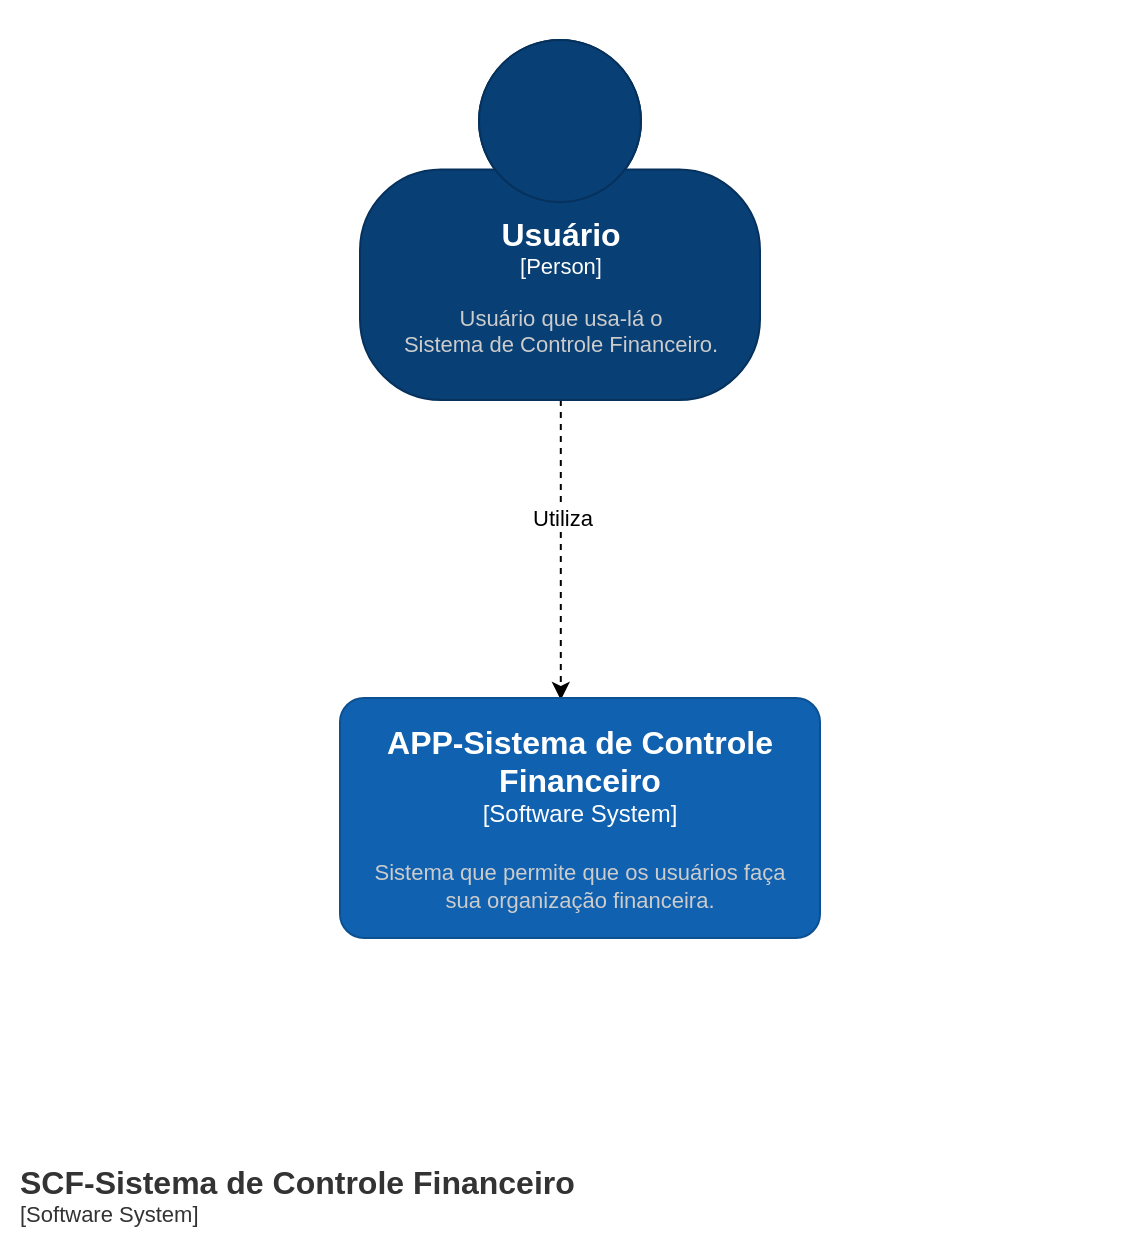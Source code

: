 <mxfile version="20.2.3" type="github" pages="2">
  <diagram id="wX6opSMDdoJ_hwt-J5mU" name="Diagrama de Contexto">
    <mxGraphModel dx="4152" dy="1924" grid="0" gridSize="10" guides="1" tooltips="1" connect="1" arrows="1" fold="1" page="1" pageScale="1" pageWidth="583" pageHeight="827" math="0" shadow="0">
      <root>
        <mxCell id="0" />
        <mxCell id="1" parent="0" />
        <mxCell id="WzA17IrWNs6wDD1nkk7h-5" style="edgeStyle=orthogonalEdgeStyle;rounded=0;orthogonalLoop=1;jettySize=auto;html=1;entryX=0.46;entryY=0.008;entryDx=0;entryDy=0;entryPerimeter=0;fontColor=#FFFFFF;dashed=1;" parent="1" source="WzA17IrWNs6wDD1nkk7h-3" target="WzA17IrWNs6wDD1nkk7h-4" edge="1">
          <mxGeometry relative="1" as="geometry">
            <Array as="points">
              <mxPoint x="284" y="443" />
            </Array>
          </mxGeometry>
        </mxCell>
        <mxCell id="WzA17IrWNs6wDD1nkk7h-6" value="Utiliza" style="edgeLabel;html=1;align=center;verticalAlign=middle;resizable=0;points=[];fontColor=#000000;" parent="WzA17IrWNs6wDD1nkk7h-5" vertex="1" connectable="0">
          <mxGeometry x="-0.197" relative="1" as="geometry">
            <mxPoint y="-1" as="offset" />
          </mxGeometry>
        </mxCell>
        <object placeholders="1" c4Name="Usuário" c4Type="Person" c4Description="Usuário que usa-lá o &#xa;Sistema de Controle Financeiro." label="&lt;font style=&quot;font-size: 16px&quot;&gt;&lt;b&gt;%c4Name%&lt;/b&gt;&lt;/font&gt;&lt;div&gt;[%c4Type%]&lt;/div&gt;&lt;br&gt;&lt;div&gt;&lt;font style=&quot;font-size: 11px&quot;&gt;&lt;font color=&quot;#cccccc&quot;&gt;%c4Description%&lt;/font&gt;&lt;/div&gt;" id="WzA17IrWNs6wDD1nkk7h-3">
          <mxCell style="html=1;fontSize=11;dashed=0;whitespace=wrap;fillColor=#083F75;strokeColor=#06315C;fontColor=#ffffff;shape=mxgraph.c4.person2;align=center;metaEdit=1;points=[[0.5,0,0],[1,0.5,0],[1,0.75,0],[0.75,1,0],[0.5,1,0],[0.25,1,0],[0,0.75,0],[0,0.5,0]];resizable=0;" parent="1" vertex="1">
            <mxGeometry x="184" y="122" width="200" height="180" as="geometry" />
          </mxCell>
        </object>
        <object placeholders="1" c4Name="APP-Sistema de Controle Financeiro" c4Type="Software System" c4Description="Sistema que permite que os usuários faça &#xa;sua organização financeira." label="&lt;font style=&quot;font-size: 16px&quot;&gt;&lt;b&gt;%c4Name%&lt;/b&gt;&lt;/font&gt;&lt;div&gt;[%c4Type%]&lt;/div&gt;&lt;br&gt;&lt;div&gt;&lt;font style=&quot;font-size: 11px&quot;&gt;&lt;font color=&quot;#cccccc&quot;&gt;%c4Description%&lt;/font&gt;&lt;/div&gt;" link="data:page/id,57BjOeWiamYFdiW3Halx" id="WzA17IrWNs6wDD1nkk7h-4">
          <mxCell style="rounded=1;whiteSpace=wrap;html=1;labelBackgroundColor=none;fillColor=#1061B0;fontColor=#ffffff;align=center;arcSize=10;strokeColor=#0D5091;metaEdit=1;resizable=0;points=[[0.25,0,0],[0.5,0,0],[0.75,0,0],[1,0.25,0],[1,0.5,0],[1,0.75,0],[0.75,1,0],[0.5,1,0],[0.25,1,0],[0,0.75,0],[0,0.5,0],[0,0.25,0]];" parent="1" vertex="1">
            <mxGeometry x="174" y="451" width="240" height="120" as="geometry" />
          </mxCell>
        </object>
        <object placeholders="1" c4Name="SCF-Sistema de Controle Financeiro" c4Type="SystemScopeBoundary" c4Application="Software System" label="&lt;font style=&quot;font-size: 16px&quot;&gt;&lt;b&gt;&lt;div style=&quot;text-align: left&quot;&gt;%c4Name%&lt;/div&gt;&lt;/b&gt;&lt;/font&gt;&lt;div style=&quot;text-align: left&quot;&gt;[%c4Application%]&lt;/div&gt;" id="WzA17IrWNs6wDD1nkk7h-7">
          <mxCell style="rounded=1;fontSize=11;whiteSpace=wrap;html=1;dashed=1;arcSize=20;fillColor=none;strokeColor=none;fontColor=#333333;labelBackgroundColor=none;align=left;verticalAlign=bottom;labelBorderColor=none;spacingTop=0;spacing=10;dashPattern=8 4;metaEdit=1;rotatable=0;perimeter=rectanglePerimeter;noLabel=0;labelPadding=0;allowArrows=0;connectable=0;expand=0;recursiveResize=0;editable=1;pointerEvents=0;absoluteArcSize=1;points=[[0.25,0,0],[0.5,0,0],[0.75,0,0],[1,0.25,0],[1,0.5,0],[1,0.75,0],[0.75,1,0],[0.5,1,0],[0.25,1,0],[0,0.75,0],[0,0.5,0],[0,0.25,0]];" parent="1" vertex="1">
            <mxGeometry x="4" y="102" width="566" height="624" as="geometry" />
          </mxCell>
        </object>
      </root>
    </mxGraphModel>
  </diagram>
  <diagram id="57BjOeWiamYFdiW3Halx" name="Diagrama de Conteiner">
    <mxGraphModel dx="5806" dy="3093" grid="0" gridSize="10" guides="1" tooltips="1" connect="1" arrows="1" fold="1" page="1" pageScale="1" pageWidth="1654" pageHeight="1169" math="0" shadow="0">
      <root>
        <mxCell id="0" />
        <mxCell id="1" parent="0" />
        <object placeholders="1" c4Type="Base de Dados SCF" c4Container="Container " c4Technology="MySql" c4Description="Banco de dados do sistema de controle financeiro" label="&lt;font style=&quot;font-size: 16px&quot;&gt;&lt;b&gt;%c4Type%&lt;/b&gt;&lt;/font&gt;&lt;div&gt;&lt;b&gt;[%c4Container%:&amp;nbsp;%c4Technology%]&lt;/b&gt;&lt;/div&gt;&lt;b&gt;&lt;br&gt;&lt;div&gt;&lt;font style=&quot;font-size: 11px&quot;&gt;&lt;font&gt;%c4Description%&lt;/font&gt;&lt;/font&gt;&lt;/div&gt;&lt;/b&gt;" id="E8rF5g7ZUO-N22Uvn0dx-2">
          <mxCell style="shape=cylinder3;size=15;whiteSpace=wrap;html=1;boundedLbl=1;rounded=0;labelBackgroundColor=none;fillColor=#99FFCC;fontSize=12;fontColor=#000000;align=center;strokeColor=#0E7DAD;metaEdit=1;points=[[0.5,0,0],[1,0.25,0],[1,0.5,0],[1,0.75,0],[0.5,1,0],[0,0.75,0],[0,0.5,0],[0,0.25,0]];resizable=0;" parent="1" vertex="1">
            <mxGeometry x="-1222" y="-308" width="240" height="120" as="geometry" />
          </mxCell>
        </object>
        <mxCell id="R5m_zXxtZRtFeLhPy6TU-6" style="edgeStyle=orthogonalEdgeStyle;rounded=0;orthogonalLoop=1;jettySize=auto;html=1;dashed=1;fontColor=#000000;startArrow=classic;startFill=1;" parent="1" source="Qm4hdAvmPEwNyx3hf4sE-1" target="E8rF5g7ZUO-N22Uvn0dx-2" edge="1">
          <mxGeometry relative="1" as="geometry" />
        </mxCell>
        <mxCell id="R5m_zXxtZRtFeLhPy6TU-7" value="Spring Data (JDBC)" style="edgeLabel;html=1;align=center;verticalAlign=middle;resizable=0;points=[];fontColor=#000000;" parent="R5m_zXxtZRtFeLhPy6TU-6" vertex="1" connectable="0">
          <mxGeometry x="0.149" y="-1" relative="1" as="geometry">
            <mxPoint as="offset" />
          </mxGeometry>
        </mxCell>
        <mxCell id="R5m_zXxtZRtFeLhPy6TU-8" style="edgeStyle=orthogonalEdgeStyle;rounded=0;orthogonalLoop=1;jettySize=auto;html=1;entryX=0.007;entryY=0.613;entryDx=0;entryDy=0;entryPerimeter=0;dashed=1;fontColor=#000000;startArrow=classic;startFill=1;" parent="1" source="Qm4hdAvmPEwNyx3hf4sE-1" target="R5m_zXxtZRtFeLhPy6TU-1" edge="1">
          <mxGeometry relative="1" as="geometry" />
        </mxCell>
        <mxCell id="R5m_zXxtZRtFeLhPy6TU-9" value="HTTP Rest (JWT)" style="edgeLabel;html=1;align=center;verticalAlign=middle;resizable=0;points=[];fontColor=#000000;" parent="R5m_zXxtZRtFeLhPy6TU-8" vertex="1" connectable="0">
          <mxGeometry x="0.16" y="-1" relative="1" as="geometry">
            <mxPoint x="-13" as="offset" />
          </mxGeometry>
        </mxCell>
        <object placeholders="1" c4Name="API-SCF" c4Type="Container" c4Technology="Java (SpringBoot)" c4Description="API backend do sistema de controle financeiro" label="&lt;font style=&quot;font-size: 16px&quot;&gt;&lt;b&gt;%c4Name%&lt;/b&gt;&lt;/font&gt;&lt;div&gt;[%c4Type%: %c4Technology%]&lt;/div&gt;&lt;br&gt;&lt;div&gt;&lt;font style=&quot;font-size: 11px&quot;&gt;&lt;font color=&quot;#E6E6E6&quot;&gt;%c4Description%&lt;/font&gt;&lt;/div&gt;" id="Qm4hdAvmPEwNyx3hf4sE-1">
          <mxCell style="rounded=1;whiteSpace=wrap;html=1;fontSize=11;labelBackgroundColor=none;fillColor=#23A2D9;fontColor=#ffffff;align=center;arcSize=10;strokeColor=#0E7DAD;metaEdit=1;resizable=0;points=[[0.25,0,0],[0.5,0,0],[0.75,0,0],[1,0.25,0],[1,0.5,0],[1,0.75,0],[0.75,1,0],[0.5,1,0],[0.25,1,0],[0,0.75,0],[0,0.5,0],[0,0.25,0]];" parent="1" vertex="1">
            <mxGeometry x="-1222" y="-526" width="240" height="120" as="geometry" />
          </mxCell>
        </object>
        <mxCell id="R5m_zXxtZRtFeLhPy6TU-2" style="rounded=0;orthogonalLoop=1;jettySize=auto;html=1;dashed=1;fontColor=#000000;" parent="1" source="Pynn_3DK64c-ukptxrsz-1" target="3HSOm0p02bSoepeThfcl-1" edge="1">
          <mxGeometry relative="1" as="geometry" />
        </mxCell>
        <mxCell id="R5m_zXxtZRtFeLhPy6TU-3" value="Acessa" style="edgeLabel;html=1;align=center;verticalAlign=middle;resizable=0;points=[];fontColor=#000000;" parent="R5m_zXxtZRtFeLhPy6TU-2" vertex="1" connectable="0">
          <mxGeometry x="-0.114" y="-1" relative="1" as="geometry">
            <mxPoint x="-1" y="-8" as="offset" />
          </mxGeometry>
        </mxCell>
        <object placeholders="1" c4Name="Usuário" c4Type="Person" c4Description="Usuário que usa-lá o &#xa;Sistema de Controle Financeiro." label="&lt;font style=&quot;font-size: 16px&quot;&gt;&lt;b&gt;%c4Name%&lt;/b&gt;&lt;/font&gt;&lt;div&gt;[%c4Type%]&lt;/div&gt;&lt;br&gt;&lt;div&gt;&lt;font style=&quot;font-size: 11px&quot;&gt;&lt;font color=&quot;#cccccc&quot;&gt;%c4Description%&lt;/font&gt;&lt;/div&gt;" id="Pynn_3DK64c-ukptxrsz-1">
          <mxCell style="html=1;fontSize=11;dashed=0;whitespace=wrap;fillColor=#083F75;strokeColor=#06315C;fontColor=#ffffff;shape=mxgraph.c4.person2;align=center;metaEdit=1;points=[[0.5,0,0],[1,0.5,0],[1,0.75,0],[0.75,1,0],[0.5,1,0],[0.25,1,0],[0,0.75,0],[0,0.5,0]];resizable=0;" parent="1" vertex="1">
            <mxGeometry x="-924" y="-1075" width="200" height="180" as="geometry" />
          </mxCell>
        </object>
        <mxCell id="R5m_zXxtZRtFeLhPy6TU-4" style="edgeStyle=orthogonalEdgeStyle;rounded=0;orthogonalLoop=1;jettySize=auto;html=1;dashed=1;fontColor=#000000;startArrow=classic;startFill=1;exitX=0;exitY=0.5;exitDx=0;exitDy=0;exitPerimeter=0;" parent="1" source="3HSOm0p02bSoepeThfcl-1" target="Qm4hdAvmPEwNyx3hf4sE-1" edge="1">
          <mxGeometry relative="1" as="geometry" />
        </mxCell>
        <mxCell id="R5m_zXxtZRtFeLhPy6TU-5" value="HTTP Rest (Json)" style="edgeLabel;html=1;align=center;verticalAlign=middle;resizable=0;points=[];fontColor=#000000;" parent="R5m_zXxtZRtFeLhPy6TU-4" vertex="1" connectable="0">
          <mxGeometry x="-0.53" relative="1" as="geometry">
            <mxPoint x="-74" y="80" as="offset" />
          </mxGeometry>
        </mxCell>
        <mxCell id="1lAYmQ4UTDJYCMZh-H2R-1" style="edgeStyle=orthogonalEdgeStyle;rounded=0;orthogonalLoop=1;jettySize=auto;html=1;dashed=1;fontColor=#000000;startArrow=classic;startFill=1;" parent="1" source="3HSOm0p02bSoepeThfcl-1" target="R5m_zXxtZRtFeLhPy6TU-1" edge="1">
          <mxGeometry relative="1" as="geometry" />
        </mxCell>
        <mxCell id="1lAYmQ4UTDJYCMZh-H2R-2" value="HTTP Rest (Json)" style="edgeLabel;html=1;align=center;verticalAlign=middle;resizable=0;points=[];fontColor=#000000;" parent="1lAYmQ4UTDJYCMZh-H2R-1" vertex="1" connectable="0">
          <mxGeometry x="0.323" y="-2" relative="1" as="geometry">
            <mxPoint x="2" y="21" as="offset" />
          </mxGeometry>
        </mxCell>
        <object placeholders="1" c4Type="Front-End do SCF" c4Container="Container " c4Technology="Angular" c4Description="Front-End da aplicação SCF" label="&lt;font style=&quot;font-size: 16px&quot;&gt;&lt;b&gt;%c4Type%&lt;/font&gt;&lt;div&gt;[%c4Container%:&amp;nbsp;%c4Technology%]&lt;/div&gt;&lt;br&gt;&lt;div&gt;&lt;font style=&quot;font-size: 11px&quot;&gt;&lt;font color=&quot;#E6E6E6&quot;&gt;%c4Description%&lt;/font&gt;&lt;/div&gt;" id="3HSOm0p02bSoepeThfcl-1">
          <mxCell style="shape=mxgraph.c4.webBrowserContainer;whiteSpace=wrap;html=1;boundedLbl=1;rounded=0;labelBackgroundColor=none;fillColor=#FFB366;fontSize=12;align=center;strokeColor=#A50040;metaEdit=1;points=[[0.5,0,0],[1,0.25,0],[1,0.5,0],[1,0.75,0],[0.5,1,0],[0,0.75,0],[0,0.5,0],[0,0.25,0]];resizable=0;fontColor=#ffffff;fillStyle=auto;" parent="1" vertex="1">
            <mxGeometry x="-948" y="-781" width="240" height="160" as="geometry" />
          </mxCell>
        </object>
        <mxCell id="rlVY26uuhjY3tvzQaYXR-2" style="edgeStyle=none;rounded=0;orthogonalLoop=1;jettySize=auto;html=1;entryX=0.5;entryY=0;entryDx=0;entryDy=0;entryPerimeter=0;dashed=1;fontColor=#000000;startArrow=classic;startFill=1;" parent="1" source="R5m_zXxtZRtFeLhPy6TU-1" target="rlVY26uuhjY3tvzQaYXR-1" edge="1">
          <mxGeometry relative="1" as="geometry" />
        </mxCell>
        <mxCell id="rlVY26uuhjY3tvzQaYXR-3" value="Spring Data (JDBC)" style="edgeLabel;html=1;align=center;verticalAlign=middle;resizable=0;points=[];fontColor=#000000;" parent="rlVY26uuhjY3tvzQaYXR-2" vertex="1" connectable="0">
          <mxGeometry x="0.15" y="-1" relative="1" as="geometry">
            <mxPoint as="offset" />
          </mxGeometry>
        </mxCell>
        <object placeholders="1" c4Name="API-Auth" c4Type="Container" c4Technology="Java (SpringBoot)" c4Description="API de autenticação do sistema de controle financeiro." label="&lt;font style=&quot;font-size: 16px&quot;&gt;&lt;b&gt;%c4Name%&lt;/b&gt;&lt;/font&gt;&lt;div&gt;[%c4Type%: %c4Technology%]&lt;/div&gt;&lt;br&gt;&lt;div&gt;&lt;font style=&quot;font-size: 11px&quot;&gt;&lt;font color=&quot;#E6E6E6&quot;&gt;%c4Description%&lt;/font&gt;&lt;/div&gt;" id="R5m_zXxtZRtFeLhPy6TU-1">
          <mxCell style="rounded=1;whiteSpace=wrap;html=1;fontSize=11;labelBackgroundColor=none;fillColor=#23A2D9;fontColor=#ffffff;align=center;arcSize=10;strokeColor=#0E7DAD;metaEdit=1;resizable=0;points=[[0.25,0,0],[0.5,0,0],[0.75,0,0],[1,0.25,0],[1,0.5,0],[1,0.75,0],[0.75,1,0],[0.5,1,0],[0.25,1,0],[0,0.75,0],[0,0.5,0],[0,0.25,0]];" parent="1" vertex="1">
            <mxGeometry x="-673" y="-542" width="240" height="120" as="geometry" />
          </mxCell>
        </object>
        <object placeholders="1" c4Name="APP-Sistema de Controle Financeiro" c4Type="ContainerScopeBoundary" c4Application="Container" label="&lt;font style=&quot;font-size: 16px&quot;&gt;&lt;b&gt;&lt;div style=&quot;text-align: left&quot;&gt;%c4Name%&lt;/div&gt;&lt;/b&gt;&lt;/font&gt;&lt;div style=&quot;text-align: left&quot;&gt;[%c4Application%]&lt;/div&gt;" id="keDJvHtWUj9MM3AO4lsJ-1">
          <mxCell style="rounded=1;fontSize=11;whiteSpace=wrap;html=1;dashed=1;arcSize=20;fillColor=none;strokeColor=#666666;fontColor=#333333;labelBackgroundColor=none;align=left;verticalAlign=bottom;labelBorderColor=none;spacingTop=0;spacing=10;dashPattern=8 4;metaEdit=1;rotatable=0;perimeter=rectanglePerimeter;noLabel=0;labelPadding=0;allowArrows=0;connectable=0;expand=0;recursiveResize=0;editable=1;pointerEvents=0;absoluteArcSize=1;points=[[0.25,0,0],[0.5,0,0],[0.75,0,0],[1,0.25,0],[1,0.5,0],[1,0.75,0],[0.75,1,0],[0.5,1,0],[0.25,1,0],[0,0.75,0],[0,0.5,0],[0,0.25,0]];fillStyle=auto;" parent="1" vertex="1">
            <mxGeometry x="-1342" y="-819" width="1031" height="744" as="geometry" />
          </mxCell>
        </object>
        <object placeholders="1" c4Type="Base de Dados Autenticação" c4Container="Container " c4Technology="MySql" c4Description="Banco de dados de autenticação" label="&lt;font style=&quot;font-size: 16px&quot;&gt;&lt;b&gt;%c4Type%&lt;/b&gt;&lt;/font&gt;&lt;div&gt;&lt;b&gt;[%c4Container%:&amp;nbsp;%c4Technology%]&lt;/b&gt;&lt;/div&gt;&lt;b&gt;&lt;br&gt;&lt;div&gt;&lt;font style=&quot;font-size: 11px&quot;&gt;&lt;font&gt;%c4Description%&lt;/font&gt;&lt;/font&gt;&lt;/div&gt;&lt;/b&gt;" id="rlVY26uuhjY3tvzQaYXR-1">
          <mxCell style="shape=cylinder3;size=15;whiteSpace=wrap;html=1;boundedLbl=1;rounded=0;labelBackgroundColor=none;fillColor=#99FFCC;fontSize=12;fontColor=#000000;align=center;strokeColor=#0E7DAD;metaEdit=1;points=[[0.5,0,0],[1,0.25,0],[1,0.5,0],[1,0.75,0],[0.5,1,0],[0,0.75,0],[0,0.5,0],[0,0.25,0]];resizable=0;" parent="1" vertex="1">
            <mxGeometry x="-673" y="-308" width="240" height="120" as="geometry" />
          </mxCell>
        </object>
      </root>
    </mxGraphModel>
  </diagram>
</mxfile>
